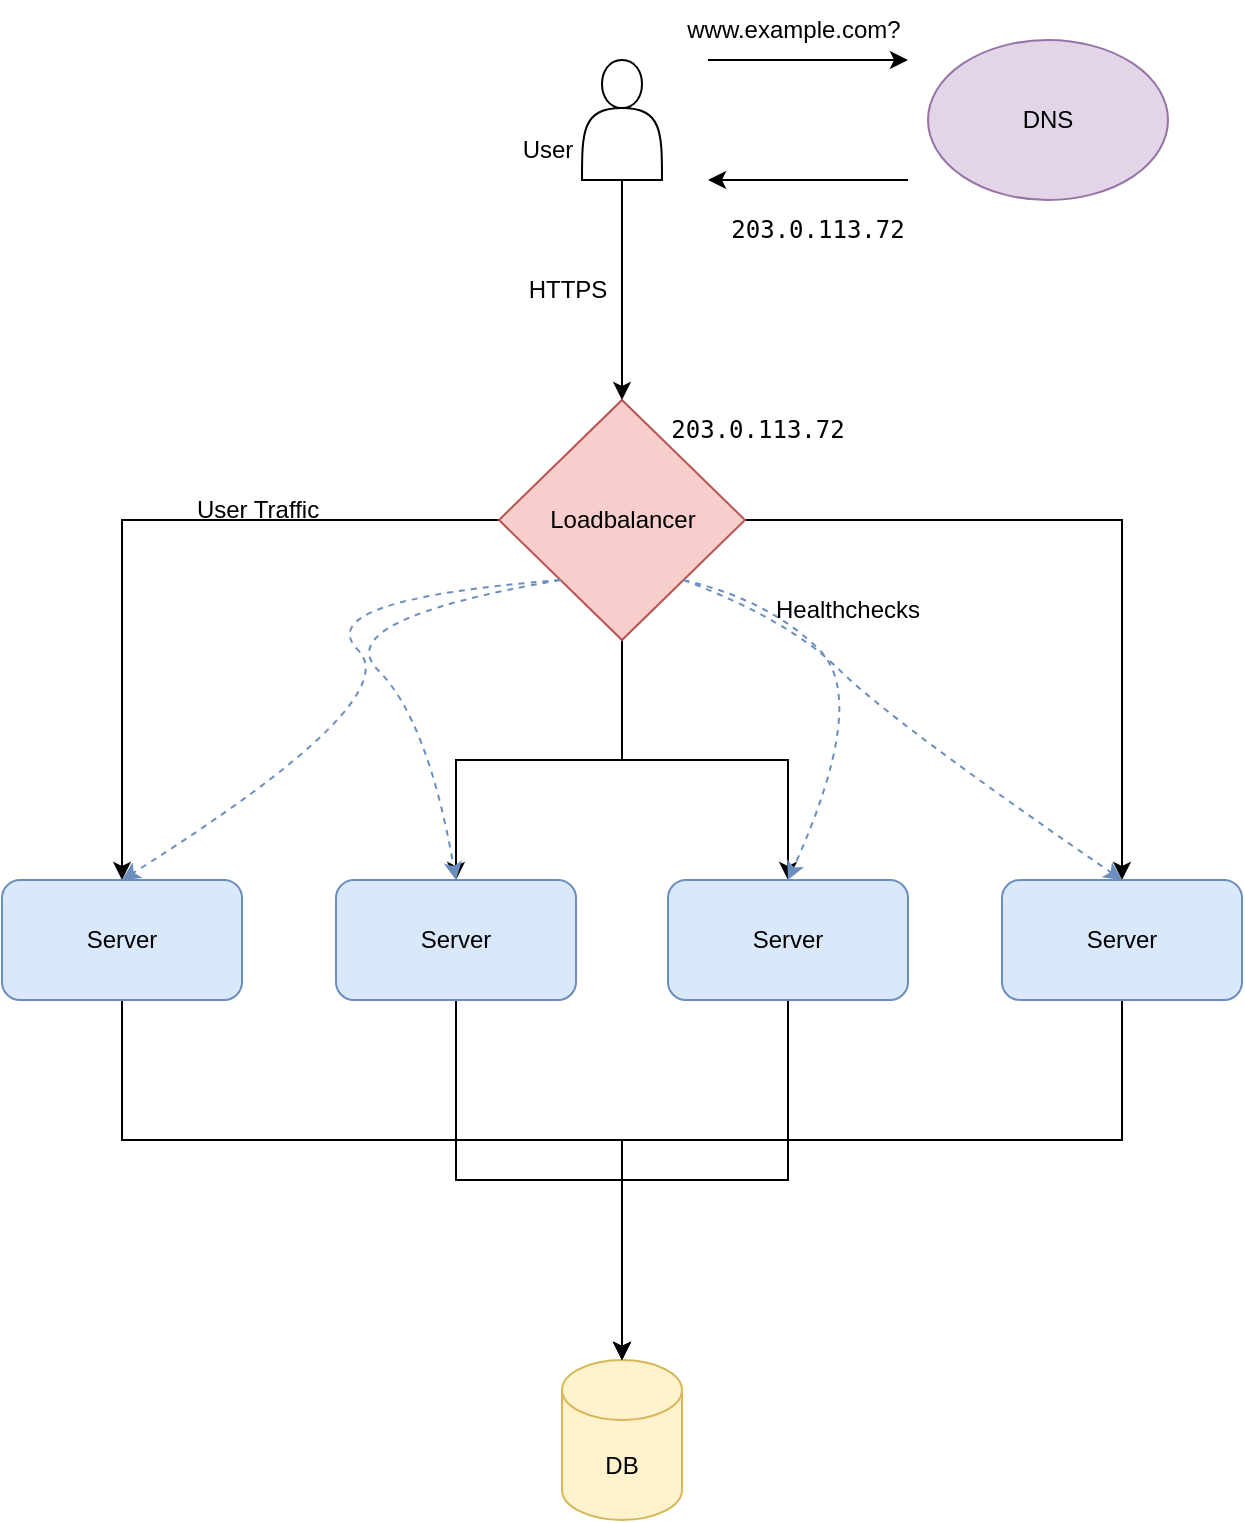 <mxfile version="17.4.4" type="github" pages="4">
  <diagram id="6_e-GLPGgVgd4jdA4Gsi" name="Simplified">
    <mxGraphModel dx="2076" dy="1094" grid="1" gridSize="10" guides="1" tooltips="1" connect="1" arrows="1" fold="1" page="1" pageScale="1" pageWidth="1169" pageHeight="827" math="0" shadow="0">
      <root>
        <mxCell id="0" />
        <mxCell id="1" parent="0" />
        <mxCell id="kwYU9JfafhzMsdVUl_qw-1" value="DNS" style="ellipse;whiteSpace=wrap;html=1;fillColor=#e1d5e7;strokeColor=#9673a6;" parent="1" vertex="1">
          <mxGeometry x="738" y="54" width="120" height="80" as="geometry" />
        </mxCell>
        <mxCell id="kwYU9JfafhzMsdVUl_qw-18" style="edgeStyle=orthogonalEdgeStyle;rounded=0;orthogonalLoop=1;jettySize=auto;html=1;entryX=0.5;entryY=0;entryDx=0;entryDy=0;" parent="1" source="kwYU9JfafhzMsdVUl_qw-2" target="kwYU9JfafhzMsdVUl_qw-3" edge="1">
          <mxGeometry relative="1" as="geometry" />
        </mxCell>
        <mxCell id="kwYU9JfafhzMsdVUl_qw-20" style="edgeStyle=orthogonalEdgeStyle;rounded=0;orthogonalLoop=1;jettySize=auto;html=1;" parent="1" source="kwYU9JfafhzMsdVUl_qw-2" target="kwYU9JfafhzMsdVUl_qw-6" edge="1">
          <mxGeometry relative="1" as="geometry" />
        </mxCell>
        <mxCell id="kwYU9JfafhzMsdVUl_qw-21" style="edgeStyle=orthogonalEdgeStyle;rounded=0;orthogonalLoop=1;jettySize=auto;html=1;entryX=0.5;entryY=0;entryDx=0;entryDy=0;" parent="1" source="kwYU9JfafhzMsdVUl_qw-2" target="kwYU9JfafhzMsdVUl_qw-7" edge="1">
          <mxGeometry relative="1" as="geometry" />
        </mxCell>
        <mxCell id="kwYU9JfafhzMsdVUl_qw-22" style="edgeStyle=orthogonalEdgeStyle;rounded=0;orthogonalLoop=1;jettySize=auto;html=1;" parent="1" source="kwYU9JfafhzMsdVUl_qw-2" target="kwYU9JfafhzMsdVUl_qw-9" edge="1">
          <mxGeometry relative="1" as="geometry" />
        </mxCell>
        <mxCell id="kwYU9JfafhzMsdVUl_qw-2" value="Loadbalancer" style="rhombus;whiteSpace=wrap;html=1;fillColor=#f8cecc;strokeColor=#b85450;" parent="1" vertex="1">
          <mxGeometry x="523.5" y="234" width="123" height="120" as="geometry" />
        </mxCell>
        <mxCell id="O0h7zI4vkFNFAGtSuNNZ-4" style="edgeStyle=orthogonalEdgeStyle;rounded=0;orthogonalLoop=1;jettySize=auto;html=1;entryX=0.5;entryY=0;entryDx=0;entryDy=0;entryPerimeter=0;" parent="1" source="kwYU9JfafhzMsdVUl_qw-3" target="kwYU9JfafhzMsdVUl_qw-4" edge="1">
          <mxGeometry relative="1" as="geometry">
            <Array as="points">
              <mxPoint x="335" y="604" />
              <mxPoint x="585" y="604" />
            </Array>
          </mxGeometry>
        </mxCell>
        <mxCell id="kwYU9JfafhzMsdVUl_qw-3" value="Server" style="rounded=1;whiteSpace=wrap;html=1;fillColor=#dae8fc;strokeColor=#6c8ebf;" parent="1" vertex="1">
          <mxGeometry x="275" y="474" width="120" height="60" as="geometry" />
        </mxCell>
        <mxCell id="kwYU9JfafhzMsdVUl_qw-4" value="DB" style="shape=cylinder3;whiteSpace=wrap;html=1;boundedLbl=1;backgroundOutline=1;size=15;fillColor=#fff2cc;strokeColor=#d6b656;" parent="1" vertex="1">
          <mxGeometry x="555" y="714" width="60" height="80" as="geometry" />
        </mxCell>
        <mxCell id="kwYU9JfafhzMsdVUl_qw-15" value="" style="edgeStyle=orthogonalEdgeStyle;rounded=0;orthogonalLoop=1;jettySize=auto;html=1;" parent="1" source="kwYU9JfafhzMsdVUl_qw-5" target="kwYU9JfafhzMsdVUl_qw-2" edge="1">
          <mxGeometry relative="1" as="geometry" />
        </mxCell>
        <mxCell id="kwYU9JfafhzMsdVUl_qw-5" value="" style="shape=actor;whiteSpace=wrap;html=1;" parent="1" vertex="1">
          <mxGeometry x="565" y="64" width="40" height="60" as="geometry" />
        </mxCell>
        <mxCell id="O0h7zI4vkFNFAGtSuNNZ-5" style="edgeStyle=orthogonalEdgeStyle;rounded=0;orthogonalLoop=1;jettySize=auto;html=1;" parent="1" source="kwYU9JfafhzMsdVUl_qw-6" target="kwYU9JfafhzMsdVUl_qw-4" edge="1">
          <mxGeometry relative="1" as="geometry" />
        </mxCell>
        <mxCell id="kwYU9JfafhzMsdVUl_qw-6" value="Server" style="rounded=1;whiteSpace=wrap;html=1;fillColor=#dae8fc;strokeColor=#6c8ebf;" parent="1" vertex="1">
          <mxGeometry x="442" y="474" width="120" height="60" as="geometry" />
        </mxCell>
        <mxCell id="O0h7zI4vkFNFAGtSuNNZ-6" style="edgeStyle=orthogonalEdgeStyle;rounded=0;orthogonalLoop=1;jettySize=auto;html=1;" parent="1" source="kwYU9JfafhzMsdVUl_qw-7" target="kwYU9JfafhzMsdVUl_qw-4" edge="1">
          <mxGeometry relative="1" as="geometry" />
        </mxCell>
        <mxCell id="kwYU9JfafhzMsdVUl_qw-7" value="Server" style="rounded=1;whiteSpace=wrap;html=1;fillColor=#dae8fc;strokeColor=#6c8ebf;" parent="1" vertex="1">
          <mxGeometry x="608" y="474" width="120" height="60" as="geometry" />
        </mxCell>
        <mxCell id="O0h7zI4vkFNFAGtSuNNZ-7" style="edgeStyle=orthogonalEdgeStyle;rounded=0;orthogonalLoop=1;jettySize=auto;html=1;" parent="1" source="kwYU9JfafhzMsdVUl_qw-9" target="kwYU9JfafhzMsdVUl_qw-4" edge="1">
          <mxGeometry relative="1" as="geometry">
            <Array as="points">
              <mxPoint x="835" y="604" />
              <mxPoint x="585" y="604" />
            </Array>
          </mxGeometry>
        </mxCell>
        <mxCell id="kwYU9JfafhzMsdVUl_qw-9" value="Server" style="rounded=1;whiteSpace=wrap;html=1;fillColor=#dae8fc;strokeColor=#6c8ebf;" parent="1" vertex="1">
          <mxGeometry x="775" y="474" width="120" height="60" as="geometry" />
        </mxCell>
        <mxCell id="kwYU9JfafhzMsdVUl_qw-11" value="" style="endArrow=classic;html=1;rounded=0;" parent="1" edge="1">
          <mxGeometry width="50" height="50" relative="1" as="geometry">
            <mxPoint x="628" y="64" as="sourcePoint" />
            <mxPoint x="728" y="64" as="targetPoint" />
          </mxGeometry>
        </mxCell>
        <mxCell id="kwYU9JfafhzMsdVUl_qw-12" value="" style="endArrow=classic;html=1;rounded=0;" parent="1" edge="1">
          <mxGeometry width="50" height="50" relative="1" as="geometry">
            <mxPoint x="728" y="124" as="sourcePoint" />
            <mxPoint x="628" y="124" as="targetPoint" />
          </mxGeometry>
        </mxCell>
        <mxCell id="kwYU9JfafhzMsdVUl_qw-13" value="www.example.com?" style="text;html=1;strokeColor=none;fillColor=none;align=center;verticalAlign=middle;whiteSpace=wrap;rounded=0;" parent="1" vertex="1">
          <mxGeometry x="641" y="34" width="60" height="30" as="geometry" />
        </mxCell>
        <mxCell id="kwYU9JfafhzMsdVUl_qw-14" value="&lt;pre class=&quot;newpage&quot;&gt;203.0.113.72&lt;/pre&gt;" style="text;html=1;strokeColor=none;fillColor=none;align=center;verticalAlign=middle;whiteSpace=wrap;rounded=0;" parent="1" vertex="1">
          <mxGeometry x="618" y="124" width="130" height="50" as="geometry" />
        </mxCell>
        <mxCell id="kwYU9JfafhzMsdVUl_qw-16" value="HTTPS" style="text;html=1;strokeColor=none;fillColor=none;align=center;verticalAlign=middle;whiteSpace=wrap;rounded=0;" parent="1" vertex="1">
          <mxGeometry x="528" y="164" width="60" height="30" as="geometry" />
        </mxCell>
        <mxCell id="kwYU9JfafhzMsdVUl_qw-17" value="&lt;pre class=&quot;newpage&quot;&gt;203.0.113.72&lt;/pre&gt;" style="text;html=1;strokeColor=none;fillColor=none;align=center;verticalAlign=middle;whiteSpace=wrap;rounded=0;" parent="1" vertex="1">
          <mxGeometry x="588" y="224" width="130" height="50" as="geometry" />
        </mxCell>
        <mxCell id="kwYU9JfafhzMsdVUl_qw-23" value="" style="curved=1;endArrow=classic;html=1;rounded=0;exitX=0;exitY=1;exitDx=0;exitDy=0;entryX=0.5;entryY=0;entryDx=0;entryDy=0;dashed=1;fillColor=#dae8fc;strokeColor=#6c8ebf;" parent="1" source="kwYU9JfafhzMsdVUl_qw-2" target="kwYU9JfafhzMsdVUl_qw-3" edge="1">
          <mxGeometry width="50" height="50" relative="1" as="geometry">
            <mxPoint x="478" y="334" as="sourcePoint" />
            <mxPoint x="428" y="384" as="targetPoint" />
            <Array as="points">
              <mxPoint x="428" y="334" />
              <mxPoint x="478" y="384" />
            </Array>
          </mxGeometry>
        </mxCell>
        <mxCell id="kwYU9JfafhzMsdVUl_qw-24" value="" style="curved=1;endArrow=classic;html=1;rounded=0;entryX=0.5;entryY=0;entryDx=0;entryDy=0;exitX=0;exitY=1;exitDx=0;exitDy=0;dashed=1;fillColor=#dae8fc;strokeColor=#6c8ebf;" parent="1" source="kwYU9JfafhzMsdVUl_qw-2" target="kwYU9JfafhzMsdVUl_qw-6" edge="1">
          <mxGeometry width="50" height="50" relative="1" as="geometry">
            <mxPoint x="558" y="334" as="sourcePoint" />
            <mxPoint x="345" y="484" as="targetPoint" />
            <Array as="points">
              <mxPoint x="438" y="344" />
              <mxPoint x="488" y="394" />
            </Array>
          </mxGeometry>
        </mxCell>
        <mxCell id="kwYU9JfafhzMsdVUl_qw-25" value="" style="curved=1;endArrow=classic;html=1;rounded=0;entryX=0.5;entryY=0;entryDx=0;entryDy=0;exitX=1;exitY=1;exitDx=0;exitDy=0;dashed=1;fillColor=#dae8fc;strokeColor=#6c8ebf;" parent="1" source="kwYU9JfafhzMsdVUl_qw-2" target="kwYU9JfafhzMsdVUl_qw-7" edge="1">
          <mxGeometry width="50" height="50" relative="1" as="geometry">
            <mxPoint x="775" y="314" as="sourcePoint" />
            <mxPoint x="722.75" y="464" as="targetPoint" />
            <Array as="points">
              <mxPoint x="658.75" y="334" />
              <mxPoint x="708.75" y="384" />
            </Array>
          </mxGeometry>
        </mxCell>
        <mxCell id="kwYU9JfafhzMsdVUl_qw-26" value="" style="curved=1;endArrow=classic;html=1;rounded=0;entryX=0.5;entryY=0;entryDx=0;entryDy=0;exitX=1;exitY=1;exitDx=0;exitDy=0;dashed=1;fillColor=#dae8fc;strokeColor=#6c8ebf;" parent="1" source="kwYU9JfafhzMsdVUl_qw-2" target="kwYU9JfafhzMsdVUl_qw-9" edge="1">
          <mxGeometry width="50" height="50" relative="1" as="geometry">
            <mxPoint x="625.75" y="334" as="sourcePoint" />
            <mxPoint x="678" y="484" as="targetPoint" />
            <Array as="points">
              <mxPoint x="668.75" y="344" />
              <mxPoint x="718.75" y="394" />
            </Array>
          </mxGeometry>
        </mxCell>
        <mxCell id="kwYU9JfafhzMsdVUl_qw-27" value="Healthchecks" style="text;html=1;strokeColor=none;fillColor=none;align=center;verticalAlign=middle;whiteSpace=wrap;rounded=0;" parent="1" vertex="1">
          <mxGeometry x="668" y="324" width="60" height="30" as="geometry" />
        </mxCell>
        <mxCell id="O0h7zI4vkFNFAGtSuNNZ-1" value="User Traffic" style="text;html=1;strokeColor=none;fillColor=none;align=center;verticalAlign=middle;whiteSpace=wrap;rounded=0;" parent="1" vertex="1">
          <mxGeometry x="358" y="274" width="90" height="30" as="geometry" />
        </mxCell>
        <mxCell id="O0h7zI4vkFNFAGtSuNNZ-2" value="User" style="text;html=1;strokeColor=none;fillColor=none;align=center;verticalAlign=middle;whiteSpace=wrap;rounded=0;" parent="1" vertex="1">
          <mxGeometry x="518" y="94" width="60" height="30" as="geometry" />
        </mxCell>
      </root>
    </mxGraphModel>
  </diagram>
  <diagram name="Simplified - Failed" id="qMLDqSnFu9eWWBkXCV-G">
    <mxGraphModel dx="2966" dy="1563" grid="1" gridSize="10" guides="1" tooltips="1" connect="1" arrows="1" fold="1" page="1" pageScale="1" pageWidth="1169" pageHeight="827" math="0" shadow="0">
      <root>
        <mxCell id="SNZ6q9r0I1uXDhb-Yw4I-0" />
        <mxCell id="SNZ6q9r0I1uXDhb-Yw4I-1" parent="SNZ6q9r0I1uXDhb-Yw4I-0" />
        <mxCell id="SNZ6q9r0I1uXDhb-Yw4I-2" value="DNS" style="ellipse;whiteSpace=wrap;html=1;fillColor=#e1d5e7;strokeColor=#9673a6;" parent="SNZ6q9r0I1uXDhb-Yw4I-1" vertex="1">
          <mxGeometry x="738" y="54" width="120" height="80" as="geometry" />
        </mxCell>
        <mxCell id="SNZ6q9r0I1uXDhb-Yw4I-3" style="edgeStyle=orthogonalEdgeStyle;rounded=0;orthogonalLoop=1;jettySize=auto;html=1;entryX=0.5;entryY=0;entryDx=0;entryDy=0;" parent="SNZ6q9r0I1uXDhb-Yw4I-1" source="SNZ6q9r0I1uXDhb-Yw4I-7" target="SNZ6q9r0I1uXDhb-Yw4I-9" edge="1">
          <mxGeometry relative="1" as="geometry" />
        </mxCell>
        <mxCell id="SNZ6q9r0I1uXDhb-Yw4I-4" style="edgeStyle=orthogonalEdgeStyle;rounded=0;orthogonalLoop=1;jettySize=auto;html=1;" parent="SNZ6q9r0I1uXDhb-Yw4I-1" source="SNZ6q9r0I1uXDhb-Yw4I-7" target="SNZ6q9r0I1uXDhb-Yw4I-14" edge="1">
          <mxGeometry relative="1" as="geometry" />
        </mxCell>
        <mxCell id="SNZ6q9r0I1uXDhb-Yw4I-5" style="edgeStyle=orthogonalEdgeStyle;rounded=0;orthogonalLoop=1;jettySize=auto;html=1;entryX=0.5;entryY=0;entryDx=0;entryDy=0;" parent="SNZ6q9r0I1uXDhb-Yw4I-1" source="SNZ6q9r0I1uXDhb-Yw4I-7" target="SNZ6q9r0I1uXDhb-Yw4I-16" edge="1">
          <mxGeometry relative="1" as="geometry" />
        </mxCell>
        <mxCell id="SNZ6q9r0I1uXDhb-Yw4I-7" value="Loadbalancer" style="rhombus;whiteSpace=wrap;html=1;fillColor=#f8cecc;strokeColor=#b85450;" parent="SNZ6q9r0I1uXDhb-Yw4I-1" vertex="1">
          <mxGeometry x="523.5" y="234" width="123" height="120" as="geometry" />
        </mxCell>
        <mxCell id="SNZ6q9r0I1uXDhb-Yw4I-8" style="edgeStyle=orthogonalEdgeStyle;rounded=0;orthogonalLoop=1;jettySize=auto;html=1;entryX=0.5;entryY=0;entryDx=0;entryDy=0;entryPerimeter=0;" parent="SNZ6q9r0I1uXDhb-Yw4I-1" source="SNZ6q9r0I1uXDhb-Yw4I-9" target="SNZ6q9r0I1uXDhb-Yw4I-10" edge="1">
          <mxGeometry relative="1" as="geometry">
            <Array as="points">
              <mxPoint x="335" y="604" />
              <mxPoint x="585" y="604" />
            </Array>
          </mxGeometry>
        </mxCell>
        <mxCell id="SNZ6q9r0I1uXDhb-Yw4I-9" value="Server" style="rounded=1;whiteSpace=wrap;html=1;fillColor=#dae8fc;strokeColor=#6c8ebf;" parent="SNZ6q9r0I1uXDhb-Yw4I-1" vertex="1">
          <mxGeometry x="275" y="474" width="120" height="60" as="geometry" />
        </mxCell>
        <mxCell id="SNZ6q9r0I1uXDhb-Yw4I-10" value="DB" style="shape=cylinder3;whiteSpace=wrap;html=1;boundedLbl=1;backgroundOutline=1;size=15;fillColor=#fff2cc;strokeColor=#d6b656;" parent="SNZ6q9r0I1uXDhb-Yw4I-1" vertex="1">
          <mxGeometry x="555" y="714" width="60" height="80" as="geometry" />
        </mxCell>
        <mxCell id="SNZ6q9r0I1uXDhb-Yw4I-11" value="" style="edgeStyle=orthogonalEdgeStyle;rounded=0;orthogonalLoop=1;jettySize=auto;html=1;" parent="SNZ6q9r0I1uXDhb-Yw4I-1" source="SNZ6q9r0I1uXDhb-Yw4I-12" target="SNZ6q9r0I1uXDhb-Yw4I-7" edge="1">
          <mxGeometry relative="1" as="geometry" />
        </mxCell>
        <mxCell id="SNZ6q9r0I1uXDhb-Yw4I-12" value="" style="shape=actor;whiteSpace=wrap;html=1;" parent="SNZ6q9r0I1uXDhb-Yw4I-1" vertex="1">
          <mxGeometry x="565" y="64" width="40" height="60" as="geometry" />
        </mxCell>
        <mxCell id="SNZ6q9r0I1uXDhb-Yw4I-13" style="edgeStyle=orthogonalEdgeStyle;rounded=0;orthogonalLoop=1;jettySize=auto;html=1;" parent="SNZ6q9r0I1uXDhb-Yw4I-1" source="SNZ6q9r0I1uXDhb-Yw4I-14" target="SNZ6q9r0I1uXDhb-Yw4I-10" edge="1">
          <mxGeometry relative="1" as="geometry" />
        </mxCell>
        <mxCell id="SNZ6q9r0I1uXDhb-Yw4I-14" value="Server" style="rounded=1;whiteSpace=wrap;html=1;fillColor=#dae8fc;strokeColor=#6c8ebf;" parent="SNZ6q9r0I1uXDhb-Yw4I-1" vertex="1">
          <mxGeometry x="442" y="474" width="120" height="60" as="geometry" />
        </mxCell>
        <mxCell id="SNZ6q9r0I1uXDhb-Yw4I-15" style="edgeStyle=orthogonalEdgeStyle;rounded=0;orthogonalLoop=1;jettySize=auto;html=1;" parent="SNZ6q9r0I1uXDhb-Yw4I-1" source="SNZ6q9r0I1uXDhb-Yw4I-16" target="SNZ6q9r0I1uXDhb-Yw4I-10" edge="1">
          <mxGeometry relative="1" as="geometry" />
        </mxCell>
        <mxCell id="SNZ6q9r0I1uXDhb-Yw4I-16" value="Server" style="rounded=1;whiteSpace=wrap;html=1;fillColor=#dae8fc;strokeColor=#6c8ebf;" parent="SNZ6q9r0I1uXDhb-Yw4I-1" vertex="1">
          <mxGeometry x="608" y="474" width="120" height="60" as="geometry" />
        </mxCell>
        <mxCell id="SNZ6q9r0I1uXDhb-Yw4I-17" style="edgeStyle=orthogonalEdgeStyle;rounded=0;orthogonalLoop=1;jettySize=auto;html=1;" parent="SNZ6q9r0I1uXDhb-Yw4I-1" source="SNZ6q9r0I1uXDhb-Yw4I-18" target="SNZ6q9r0I1uXDhb-Yw4I-10" edge="1">
          <mxGeometry relative="1" as="geometry">
            <Array as="points">
              <mxPoint x="835" y="604" />
              <mxPoint x="585" y="604" />
            </Array>
          </mxGeometry>
        </mxCell>
        <mxCell id="SNZ6q9r0I1uXDhb-Yw4I-18" value="Server" style="rounded=1;whiteSpace=wrap;html=1;fillColor=#dae8fc;strokeColor=#6c8ebf;" parent="SNZ6q9r0I1uXDhb-Yw4I-1" vertex="1">
          <mxGeometry x="775" y="474" width="120" height="60" as="geometry" />
        </mxCell>
        <mxCell id="SNZ6q9r0I1uXDhb-Yw4I-19" value="" style="endArrow=classic;html=1;rounded=0;" parent="SNZ6q9r0I1uXDhb-Yw4I-1" edge="1">
          <mxGeometry width="50" height="50" relative="1" as="geometry">
            <mxPoint x="628" y="64" as="sourcePoint" />
            <mxPoint x="728" y="64" as="targetPoint" />
          </mxGeometry>
        </mxCell>
        <mxCell id="SNZ6q9r0I1uXDhb-Yw4I-20" value="" style="endArrow=classic;html=1;rounded=0;" parent="SNZ6q9r0I1uXDhb-Yw4I-1" edge="1">
          <mxGeometry width="50" height="50" relative="1" as="geometry">
            <mxPoint x="728" y="124" as="sourcePoint" />
            <mxPoint x="628" y="124" as="targetPoint" />
          </mxGeometry>
        </mxCell>
        <mxCell id="SNZ6q9r0I1uXDhb-Yw4I-21" value="www.example.com?" style="text;html=1;strokeColor=none;fillColor=none;align=center;verticalAlign=middle;whiteSpace=wrap;rounded=0;" parent="SNZ6q9r0I1uXDhb-Yw4I-1" vertex="1">
          <mxGeometry x="641" y="34" width="60" height="30" as="geometry" />
        </mxCell>
        <mxCell id="SNZ6q9r0I1uXDhb-Yw4I-22" value="&lt;pre class=&quot;newpage&quot;&gt;203.0.113.72&lt;/pre&gt;" style="text;html=1;strokeColor=none;fillColor=none;align=center;verticalAlign=middle;whiteSpace=wrap;rounded=0;" parent="SNZ6q9r0I1uXDhb-Yw4I-1" vertex="1">
          <mxGeometry x="618" y="124" width="130" height="50" as="geometry" />
        </mxCell>
        <mxCell id="SNZ6q9r0I1uXDhb-Yw4I-23" value="HTTPS" style="text;html=1;strokeColor=none;fillColor=none;align=center;verticalAlign=middle;whiteSpace=wrap;rounded=0;" parent="SNZ6q9r0I1uXDhb-Yw4I-1" vertex="1">
          <mxGeometry x="528" y="164" width="60" height="30" as="geometry" />
        </mxCell>
        <mxCell id="SNZ6q9r0I1uXDhb-Yw4I-24" value="&lt;pre class=&quot;newpage&quot;&gt;203.0.113.72&lt;/pre&gt;" style="text;html=1;strokeColor=none;fillColor=none;align=center;verticalAlign=middle;whiteSpace=wrap;rounded=0;" parent="SNZ6q9r0I1uXDhb-Yw4I-1" vertex="1">
          <mxGeometry x="588" y="224" width="130" height="50" as="geometry" />
        </mxCell>
        <mxCell id="SNZ6q9r0I1uXDhb-Yw4I-25" value="" style="curved=1;endArrow=classic;html=1;rounded=0;exitX=0;exitY=1;exitDx=0;exitDy=0;entryX=0.5;entryY=0;entryDx=0;entryDy=0;dashed=1;fillColor=#dae8fc;strokeColor=#6c8ebf;" parent="SNZ6q9r0I1uXDhb-Yw4I-1" source="SNZ6q9r0I1uXDhb-Yw4I-7" target="SNZ6q9r0I1uXDhb-Yw4I-9" edge="1">
          <mxGeometry width="50" height="50" relative="1" as="geometry">
            <mxPoint x="478" y="334" as="sourcePoint" />
            <mxPoint x="428" y="384" as="targetPoint" />
            <Array as="points">
              <mxPoint x="428" y="334" />
              <mxPoint x="478" y="384" />
            </Array>
          </mxGeometry>
        </mxCell>
        <mxCell id="SNZ6q9r0I1uXDhb-Yw4I-26" value="" style="curved=1;endArrow=classic;html=1;rounded=0;entryX=0.5;entryY=0;entryDx=0;entryDy=0;exitX=0;exitY=1;exitDx=0;exitDy=0;dashed=1;fillColor=#dae8fc;strokeColor=#6c8ebf;" parent="SNZ6q9r0I1uXDhb-Yw4I-1" source="SNZ6q9r0I1uXDhb-Yw4I-7" target="SNZ6q9r0I1uXDhb-Yw4I-14" edge="1">
          <mxGeometry width="50" height="50" relative="1" as="geometry">
            <mxPoint x="558" y="334" as="sourcePoint" />
            <mxPoint x="345" y="484" as="targetPoint" />
            <Array as="points">
              <mxPoint x="438" y="344" />
              <mxPoint x="488" y="394" />
            </Array>
          </mxGeometry>
        </mxCell>
        <mxCell id="SNZ6q9r0I1uXDhb-Yw4I-27" value="" style="curved=1;endArrow=classic;html=1;rounded=0;entryX=0.5;entryY=0;entryDx=0;entryDy=0;exitX=1;exitY=1;exitDx=0;exitDy=0;dashed=1;fillColor=#dae8fc;strokeColor=#6c8ebf;" parent="SNZ6q9r0I1uXDhb-Yw4I-1" source="SNZ6q9r0I1uXDhb-Yw4I-7" target="SNZ6q9r0I1uXDhb-Yw4I-16" edge="1">
          <mxGeometry width="50" height="50" relative="1" as="geometry">
            <mxPoint x="775" y="314" as="sourcePoint" />
            <mxPoint x="722.75" y="464" as="targetPoint" />
            <Array as="points">
              <mxPoint x="658.75" y="334" />
              <mxPoint x="708.75" y="384" />
            </Array>
          </mxGeometry>
        </mxCell>
        <mxCell id="SNZ6q9r0I1uXDhb-Yw4I-28" value="" style="curved=1;endArrow=classic;html=1;rounded=0;entryX=0.5;entryY=0;entryDx=0;entryDy=0;exitX=1;exitY=1;exitDx=0;exitDy=0;dashed=1;fillColor=#f8cecc;strokeColor=#b85450;" parent="SNZ6q9r0I1uXDhb-Yw4I-1" source="SNZ6q9r0I1uXDhb-Yw4I-7" target="SNZ6q9r0I1uXDhb-Yw4I-18" edge="1">
          <mxGeometry width="50" height="50" relative="1" as="geometry">
            <mxPoint x="625.75" y="334" as="sourcePoint" />
            <mxPoint x="678" y="484" as="targetPoint" />
            <Array as="points">
              <mxPoint x="668.75" y="344" />
              <mxPoint x="718.75" y="394" />
            </Array>
          </mxGeometry>
        </mxCell>
        <mxCell id="SNZ6q9r0I1uXDhb-Yw4I-29" value="Healthchecks" style="text;html=1;strokeColor=none;fillColor=none;align=center;verticalAlign=middle;whiteSpace=wrap;rounded=0;" parent="SNZ6q9r0I1uXDhb-Yw4I-1" vertex="1">
          <mxGeometry x="668" y="324" width="60" height="30" as="geometry" />
        </mxCell>
        <mxCell id="SNZ6q9r0I1uXDhb-Yw4I-30" value="User Traffic" style="text;html=1;strokeColor=none;fillColor=none;align=center;verticalAlign=middle;whiteSpace=wrap;rounded=0;" parent="SNZ6q9r0I1uXDhb-Yw4I-1" vertex="1">
          <mxGeometry x="358" y="274" width="90" height="30" as="geometry" />
        </mxCell>
        <mxCell id="SNZ6q9r0I1uXDhb-Yw4I-31" value="User" style="text;html=1;strokeColor=none;fillColor=none;align=center;verticalAlign=middle;whiteSpace=wrap;rounded=0;" parent="SNZ6q9r0I1uXDhb-Yw4I-1" vertex="1">
          <mxGeometry x="518" y="94" width="60" height="30" as="geometry" />
        </mxCell>
        <mxCell id="uXtgU9mDEl6whSwzSc7f-0" value="" style="verticalLabelPosition=bottom;verticalAlign=top;html=1;shape=mxgraph.basic.x;fillColor=#e51400;strokeColor=#B20000;fontColor=#ffffff;" parent="SNZ6q9r0I1uXDhb-Yw4I-1" vertex="1">
          <mxGeometry x="785" y="454" width="100" height="100" as="geometry" />
        </mxCell>
      </root>
    </mxGraphModel>
  </diagram>
  <diagram id="zzXcp0uBulVEM3SGUe2D" name="Intermediate">
    <mxGraphModel dx="830" dy="1265" grid="1" gridSize="10" guides="1" tooltips="1" connect="1" arrows="1" fold="1" page="1" pageScale="1" pageWidth="1169" pageHeight="827" math="0" shadow="0">
      <root>
        <mxCell id="0" />
        <mxCell id="1" parent="0" />
        <mxCell id="GhrnvCcxofGf552X9n1_-5" value="" style="group" parent="1" vertex="1" connectable="0">
          <mxGeometry x="755" y="-720" width="813" height="430" as="geometry" />
        </mxCell>
        <mxCell id="FEYuTeR20uZyDO7HXXJq-67" value="" style="rounded=1;whiteSpace=wrap;html=1;fillColor=#d5e8d4;dashed=1;strokeColor=#82b366;" parent="GhrnvCcxofGf552X9n1_-5" vertex="1">
          <mxGeometry width="383" height="430" as="geometry" />
        </mxCell>
        <mxCell id="FEYuTeR20uZyDO7HXXJq-68" value="" style="rounded=1;whiteSpace=wrap;html=1;fillColor=#ffe6cc;dashed=1;strokeColor=#d79b00;" parent="GhrnvCcxofGf552X9n1_-5" vertex="1">
          <mxGeometry x="430" width="383" height="430" as="geometry" />
        </mxCell>
        <mxCell id="FEYuTeR20uZyDO7HXXJq-23" value="&lt;pre class=&quot;newpage&quot;&gt;203.0.113.72&lt;/pre&gt;" style="text;html=1;strokeColor=none;fillColor=none;align=center;verticalAlign=middle;whiteSpace=wrap;rounded=0;" parent="GhrnvCcxofGf552X9n1_-5" vertex="1">
          <mxGeometry x="170" y="290" width="130" height="50" as="geometry" />
        </mxCell>
        <mxCell id="FEYuTeR20uZyDO7HXXJq-51" value="DNS" style="ellipse;whiteSpace=wrap;html=1;fillColor=#e1d5e7;strokeColor=#9673a6;" parent="GhrnvCcxofGf552X9n1_-5" vertex="1">
          <mxGeometry x="347" y="110" width="120" height="80" as="geometry" />
        </mxCell>
        <mxCell id="FEYuTeR20uZyDO7HXXJq-52" value="" style="shape=actor;whiteSpace=wrap;html=1;" parent="GhrnvCcxofGf552X9n1_-5" vertex="1">
          <mxGeometry x="164" y="120" width="40" height="60" as="geometry" />
        </mxCell>
        <mxCell id="FEYuTeR20uZyDO7HXXJq-53" value="" style="endArrow=classic;html=1;rounded=0;" parent="GhrnvCcxofGf552X9n1_-5" edge="1">
          <mxGeometry width="50" height="50" relative="1" as="geometry">
            <mxPoint x="237" y="120.0" as="sourcePoint" />
            <mxPoint x="337" y="120.0" as="targetPoint" />
          </mxGeometry>
        </mxCell>
        <mxCell id="FEYuTeR20uZyDO7HXXJq-54" value="" style="endArrow=classic;html=1;rounded=0;" parent="GhrnvCcxofGf552X9n1_-5" edge="1">
          <mxGeometry width="50" height="50" relative="1" as="geometry">
            <mxPoint x="337" y="180.0" as="sourcePoint" />
            <mxPoint x="237" y="180.0" as="targetPoint" />
          </mxGeometry>
        </mxCell>
        <mxCell id="FEYuTeR20uZyDO7HXXJq-55" value="www.example.com?" style="text;html=1;strokeColor=none;fillColor=none;align=center;verticalAlign=middle;whiteSpace=wrap;rounded=0;" parent="GhrnvCcxofGf552X9n1_-5" vertex="1">
          <mxGeometry x="250" y="90" width="60" height="30" as="geometry" />
        </mxCell>
        <mxCell id="FEYuTeR20uZyDO7HXXJq-56" value="&lt;pre class=&quot;newpage&quot;&gt;203.0.113.72&lt;/pre&gt;" style="text;html=1;strokeColor=none;fillColor=none;align=center;verticalAlign=middle;whiteSpace=wrap;rounded=0;" parent="GhrnvCcxofGf552X9n1_-5" vertex="1">
          <mxGeometry x="227" y="180" width="130" height="50" as="geometry" />
        </mxCell>
        <mxCell id="FEYuTeR20uZyDO7HXXJq-57" value="HTTPS" style="text;html=1;strokeColor=none;fillColor=none;align=center;verticalAlign=middle;whiteSpace=wrap;rounded=0;" parent="GhrnvCcxofGf552X9n1_-5" vertex="1">
          <mxGeometry x="127" y="230" width="60" height="30" as="geometry" />
        </mxCell>
        <mxCell id="FEYuTeR20uZyDO7HXXJq-58" value="User 1" style="text;html=1;strokeColor=none;fillColor=none;align=center;verticalAlign=middle;whiteSpace=wrap;rounded=0;" parent="GhrnvCcxofGf552X9n1_-5" vertex="1">
          <mxGeometry x="104" y="150" width="60" height="30" as="geometry" />
        </mxCell>
        <mxCell id="FEYuTeR20uZyDO7HXXJq-59" value="CDN" style="triangle;whiteSpace=wrap;html=1;" parent="GhrnvCcxofGf552X9n1_-5" vertex="1">
          <mxGeometry x="154" y="340" width="60" height="80" as="geometry" />
        </mxCell>
        <mxCell id="FEYuTeR20uZyDO7HXXJq-66" style="edgeStyle=orthogonalEdgeStyle;rounded=0;orthogonalLoop=1;jettySize=auto;html=1;" parent="GhrnvCcxofGf552X9n1_-5" source="FEYuTeR20uZyDO7HXXJq-52" target="FEYuTeR20uZyDO7HXXJq-59" edge="1">
          <mxGeometry relative="1" as="geometry" />
        </mxCell>
        <mxCell id="FEYuTeR20uZyDO7HXXJq-60" value="" style="shape=actor;whiteSpace=wrap;html=1;" parent="GhrnvCcxofGf552X9n1_-5" vertex="1">
          <mxGeometry x="610" y="120" width="40" height="60" as="geometry" />
        </mxCell>
        <mxCell id="FEYuTeR20uZyDO7HXXJq-61" value="&lt;div&gt;User 2&lt;/div&gt;" style="text;html=1;strokeColor=none;fillColor=none;align=center;verticalAlign=middle;whiteSpace=wrap;rounded=0;" parent="GhrnvCcxofGf552X9n1_-5" vertex="1">
          <mxGeometry x="643" y="150" width="60" height="30" as="geometry" />
        </mxCell>
        <mxCell id="FEYuTeR20uZyDO7HXXJq-62" value="" style="endArrow=classic;html=1;rounded=0;" parent="GhrnvCcxofGf552X9n1_-5" edge="1">
          <mxGeometry width="50" height="50" relative="1" as="geometry">
            <mxPoint x="590" y="119" as="sourcePoint" />
            <mxPoint x="490" y="119" as="targetPoint" />
          </mxGeometry>
        </mxCell>
        <mxCell id="FEYuTeR20uZyDO7HXXJq-63" value="" style="endArrow=classic;html=1;rounded=0;" parent="GhrnvCcxofGf552X9n1_-5" edge="1">
          <mxGeometry width="50" height="50" relative="1" as="geometry">
            <mxPoint x="490" y="179" as="sourcePoint" />
            <mxPoint x="590" y="179" as="targetPoint" />
          </mxGeometry>
        </mxCell>
        <mxCell id="FEYuTeR20uZyDO7HXXJq-64" value="www.example.com?" style="text;html=1;strokeColor=none;fillColor=none;align=center;verticalAlign=middle;whiteSpace=wrap;rounded=0;" parent="GhrnvCcxofGf552X9n1_-5" vertex="1">
          <mxGeometry x="503" y="89" width="60" height="30" as="geometry" />
        </mxCell>
        <mxCell id="FEYuTeR20uZyDO7HXXJq-65" value="&lt;pre class=&quot;newpage&quot;&gt;198.51.100.23&lt;/pre&gt;" style="text;html=1;strokeColor=none;fillColor=none;align=center;verticalAlign=middle;whiteSpace=wrap;rounded=0;" parent="GhrnvCcxofGf552X9n1_-5" vertex="1">
          <mxGeometry x="480" y="180" width="130" height="50" as="geometry" />
        </mxCell>
        <mxCell id="FEYuTeR20uZyDO7HXXJq-69" value="&lt;pre class=&quot;newpage&quot;&gt;198.51.100.23&lt;/pre&gt;" style="text;html=1;strokeColor=none;fillColor=none;align=center;verticalAlign=middle;whiteSpace=wrap;rounded=0;" parent="GhrnvCcxofGf552X9n1_-5" vertex="1">
          <mxGeometry x="513" y="290" width="130" height="50" as="geometry" />
        </mxCell>
        <mxCell id="FEYuTeR20uZyDO7HXXJq-70" value="CDN" style="triangle;whiteSpace=wrap;html=1;" parent="GhrnvCcxofGf552X9n1_-5" vertex="1">
          <mxGeometry x="600" y="340" width="60" height="80" as="geometry" />
        </mxCell>
        <mxCell id="FEYuTeR20uZyDO7HXXJq-72" style="edgeStyle=orthogonalEdgeStyle;rounded=0;orthogonalLoop=1;jettySize=auto;html=1;" parent="GhrnvCcxofGf552X9n1_-5" source="FEYuTeR20uZyDO7HXXJq-60" target="FEYuTeR20uZyDO7HXXJq-70" edge="1">
          <mxGeometry relative="1" as="geometry" />
        </mxCell>
        <mxCell id="FEYuTeR20uZyDO7HXXJq-73" value="HTTPS" style="text;html=1;strokeColor=none;fillColor=none;align=center;verticalAlign=middle;whiteSpace=wrap;rounded=0;" parent="GhrnvCcxofGf552X9n1_-5" vertex="1">
          <mxGeometry x="630" y="230" width="60" height="30" as="geometry" />
        </mxCell>
        <mxCell id="FEYuTeR20uZyDO7HXXJq-74" style="edgeStyle=orthogonalEdgeStyle;rounded=0;orthogonalLoop=1;jettySize=auto;html=1;strokeWidth=4;" parent="1" source="FEYuTeR20uZyDO7HXXJq-59" target="FEYuTeR20uZyDO7HXXJq-6" edge="1">
          <mxGeometry relative="1" as="geometry" />
        </mxCell>
        <mxCell id="FEYuTeR20uZyDO7HXXJq-77" style="edgeStyle=orthogonalEdgeStyle;rounded=0;orthogonalLoop=1;jettySize=auto;html=1;entryX=0;entryY=0;entryDx=0;entryDy=0;dashed=1;strokeWidth=4;" parent="1" source="FEYuTeR20uZyDO7HXXJq-59" target="FEYuTeR20uZyDO7HXXJq-35" edge="1">
          <mxGeometry relative="1" as="geometry">
            <Array as="points">
              <mxPoint x="1069" y="-190" />
              <mxPoint x="1534" y="-190" />
            </Array>
          </mxGeometry>
        </mxCell>
        <mxCell id="FEYuTeR20uZyDO7HXXJq-75" style="edgeStyle=orthogonalEdgeStyle;rounded=0;orthogonalLoop=1;jettySize=auto;html=1;strokeWidth=4;" parent="1" source="FEYuTeR20uZyDO7HXXJq-70" target="FEYuTeR20uZyDO7HXXJq-35" edge="1">
          <mxGeometry relative="1" as="geometry" />
        </mxCell>
        <mxCell id="GhrnvCcxofGf552X9n1_-2" style="edgeStyle=orthogonalEdgeStyle;rounded=0;orthogonalLoop=1;jettySize=auto;html=1;entryX=1;entryY=0;entryDx=0;entryDy=0;dashed=1;strokeWidth=4;" parent="1" source="FEYuTeR20uZyDO7HXXJq-70" target="FEYuTeR20uZyDO7HXXJq-6" edge="1">
          <mxGeometry relative="1" as="geometry">
            <Array as="points">
              <mxPoint x="1385" y="-80" />
              <mxPoint x="985" y="-80" />
              <mxPoint x="985" y="170" />
            </Array>
          </mxGeometry>
        </mxCell>
        <mxCell id="GhrnvCcxofGf552X9n1_-7" value="&lt;font style=&quot;font-size: 24px&quot;&gt;Primary Regional Path&lt;/font&gt;" style="text;html=1;strokeColor=none;fillColor=none;align=center;verticalAlign=middle;whiteSpace=wrap;rounded=0;" parent="1" vertex="1">
          <mxGeometry x="645" y="-140" width="60" height="30" as="geometry" />
        </mxCell>
        <mxCell id="GhrnvCcxofGf552X9n1_-10" value="&lt;font style=&quot;font-size: 24px&quot;&gt;Alternate Regional Path&lt;/font&gt;" style="text;html=1;strokeColor=none;fillColor=none;align=center;verticalAlign=middle;whiteSpace=wrap;rounded=0;" parent="1" vertex="1">
          <mxGeometry x="855" y="-250" width="60" height="30" as="geometry" />
        </mxCell>
        <mxCell id="GhrnvCcxofGf552X9n1_-11" value="&lt;font style=&quot;font-size: 24px&quot;&gt;San Francisco&lt;br&gt;&lt;/font&gt;" style="text;html=1;strokeColor=none;fillColor=none;align=center;verticalAlign=middle;whiteSpace=wrap;rounded=0;" parent="1" vertex="1">
          <mxGeometry x="1305" y="-750" width="160" height="30" as="geometry" />
        </mxCell>
        <mxCell id="GhrnvCcxofGf552X9n1_-12" value="&lt;font style=&quot;font-size: 24px&quot;&gt;London&lt;/font&gt;" style="text;html=1;strokeColor=none;fillColor=none;align=center;verticalAlign=middle;whiteSpace=wrap;rounded=0;" parent="1" vertex="1">
          <mxGeometry x="925" y="-750" width="60" height="30" as="geometry" />
        </mxCell>
        <mxCell id="ChHuiTqFVY-F91kLzPRX-7" value="" style="group" parent="1" vertex="1" connectable="0">
          <mxGeometry x="390" y="40" width="1543" height="760" as="geometry" />
        </mxCell>
        <mxCell id="ChHuiTqFVY-F91kLzPRX-4" value="" style="group" parent="ChHuiTqFVY-F91kLzPRX-7" vertex="1" connectable="0">
          <mxGeometry width="700" height="760" as="geometry" />
        </mxCell>
        <mxCell id="ChHuiTqFVY-F91kLzPRX-1" value="&lt;font style=&quot;font-size: 32px&quot;&gt;us-east-1&lt;/font&gt;" style="text;html=1;strokeColor=none;fillColor=none;align=center;verticalAlign=middle;whiteSpace=wrap;rounded=0;" parent="ChHuiTqFVY-F91kLzPRX-4" vertex="1">
          <mxGeometry x="105" width="145" height="30" as="geometry" />
        </mxCell>
        <mxCell id="GhrnvCcxofGf552X9n1_-3" value="" style="rounded=1;whiteSpace=wrap;html=1;fillColor=#f5f5f5;strokeColor=#666666;fontColor=#333333;strokeWidth=2;" parent="ChHuiTqFVY-F91kLzPRX-4" vertex="1">
          <mxGeometry y="30" width="700" height="730" as="geometry" />
        </mxCell>
        <mxCell id="FEYuTeR20uZyDO7HXXJq-6" value="Loadbalancer" style="rhombus;whiteSpace=wrap;html=1;fillColor=#f8cecc;strokeColor=#b85450;" parent="ChHuiTqFVY-F91kLzPRX-4" vertex="1">
          <mxGeometry x="275.5" y="100" width="123" height="120" as="geometry" />
        </mxCell>
        <mxCell id="FEYuTeR20uZyDO7HXXJq-8" value="Server" style="rounded=1;whiteSpace=wrap;html=1;fillColor=#dae8fc;strokeColor=#6c8ebf;" parent="ChHuiTqFVY-F91kLzPRX-4" vertex="1">
          <mxGeometry x="27" y="340" width="120" height="60" as="geometry" />
        </mxCell>
        <mxCell id="FEYuTeR20uZyDO7HXXJq-2" style="edgeStyle=orthogonalEdgeStyle;rounded=0;orthogonalLoop=1;jettySize=auto;html=1;entryX=0.5;entryY=0;entryDx=0;entryDy=0;" parent="ChHuiTqFVY-F91kLzPRX-4" source="FEYuTeR20uZyDO7HXXJq-6" target="FEYuTeR20uZyDO7HXXJq-8" edge="1">
          <mxGeometry relative="1" as="geometry" />
        </mxCell>
        <mxCell id="FEYuTeR20uZyDO7HXXJq-9" value="DB" style="shape=cylinder3;whiteSpace=wrap;html=1;boundedLbl=1;backgroundOutline=1;size=15;fillColor=#fff2cc;strokeColor=#d6b656;" parent="ChHuiTqFVY-F91kLzPRX-4" vertex="1">
          <mxGeometry x="307" y="580" width="60" height="80" as="geometry" />
        </mxCell>
        <mxCell id="FEYuTeR20uZyDO7HXXJq-7" style="edgeStyle=orthogonalEdgeStyle;rounded=0;orthogonalLoop=1;jettySize=auto;html=1;entryX=0.5;entryY=0;entryDx=0;entryDy=0;entryPerimeter=0;" parent="ChHuiTqFVY-F91kLzPRX-4" source="FEYuTeR20uZyDO7HXXJq-8" target="FEYuTeR20uZyDO7HXXJq-9" edge="1">
          <mxGeometry relative="1" as="geometry">
            <Array as="points">
              <mxPoint x="87" y="470" />
              <mxPoint x="337" y="470" />
            </Array>
          </mxGeometry>
        </mxCell>
        <mxCell id="FEYuTeR20uZyDO7HXXJq-12" style="edgeStyle=orthogonalEdgeStyle;rounded=0;orthogonalLoop=1;jettySize=auto;html=1;" parent="ChHuiTqFVY-F91kLzPRX-4" source="FEYuTeR20uZyDO7HXXJq-13" target="FEYuTeR20uZyDO7HXXJq-9" edge="1">
          <mxGeometry relative="1" as="geometry" />
        </mxCell>
        <mxCell id="FEYuTeR20uZyDO7HXXJq-13" value="Server" style="rounded=1;whiteSpace=wrap;html=1;fillColor=#dae8fc;strokeColor=#6c8ebf;" parent="ChHuiTqFVY-F91kLzPRX-4" vertex="1">
          <mxGeometry x="194" y="340" width="120" height="60" as="geometry" />
        </mxCell>
        <mxCell id="FEYuTeR20uZyDO7HXXJq-3" style="edgeStyle=orthogonalEdgeStyle;rounded=0;orthogonalLoop=1;jettySize=auto;html=1;" parent="ChHuiTqFVY-F91kLzPRX-4" source="FEYuTeR20uZyDO7HXXJq-6" target="FEYuTeR20uZyDO7HXXJq-13" edge="1">
          <mxGeometry relative="1" as="geometry" />
        </mxCell>
        <mxCell id="FEYuTeR20uZyDO7HXXJq-14" style="edgeStyle=orthogonalEdgeStyle;rounded=0;orthogonalLoop=1;jettySize=auto;html=1;" parent="ChHuiTqFVY-F91kLzPRX-4" source="FEYuTeR20uZyDO7HXXJq-15" target="FEYuTeR20uZyDO7HXXJq-9" edge="1">
          <mxGeometry relative="1" as="geometry" />
        </mxCell>
        <mxCell id="FEYuTeR20uZyDO7HXXJq-15" value="Server" style="rounded=1;whiteSpace=wrap;html=1;fillColor=#dae8fc;strokeColor=#6c8ebf;" parent="ChHuiTqFVY-F91kLzPRX-4" vertex="1">
          <mxGeometry x="360" y="340" width="120" height="60" as="geometry" />
        </mxCell>
        <mxCell id="FEYuTeR20uZyDO7HXXJq-16" style="edgeStyle=orthogonalEdgeStyle;rounded=0;orthogonalLoop=1;jettySize=auto;html=1;" parent="ChHuiTqFVY-F91kLzPRX-4" source="FEYuTeR20uZyDO7HXXJq-17" target="FEYuTeR20uZyDO7HXXJq-9" edge="1">
          <mxGeometry relative="1" as="geometry">
            <Array as="points">
              <mxPoint x="587" y="470" />
              <mxPoint x="337" y="470" />
            </Array>
          </mxGeometry>
        </mxCell>
        <mxCell id="FEYuTeR20uZyDO7HXXJq-17" value="Server" style="rounded=1;whiteSpace=wrap;html=1;fillColor=#dae8fc;strokeColor=#6c8ebf;" parent="ChHuiTqFVY-F91kLzPRX-4" vertex="1">
          <mxGeometry x="527" y="340" width="120" height="60" as="geometry" />
        </mxCell>
        <mxCell id="FEYuTeR20uZyDO7HXXJq-24" value="" style="curved=1;endArrow=classic;html=1;rounded=0;exitX=0;exitY=1;exitDx=0;exitDy=0;entryX=0.5;entryY=0;entryDx=0;entryDy=0;dashed=1;fillColor=#dae8fc;strokeColor=#6c8ebf;" parent="ChHuiTqFVY-F91kLzPRX-4" source="FEYuTeR20uZyDO7HXXJq-6" target="FEYuTeR20uZyDO7HXXJq-8" edge="1">
          <mxGeometry width="50" height="50" relative="1" as="geometry">
            <mxPoint x="230" y="200" as="sourcePoint" />
            <mxPoint x="180" y="250" as="targetPoint" />
            <Array as="points">
              <mxPoint x="180" y="200" />
              <mxPoint x="230" y="250" />
            </Array>
          </mxGeometry>
        </mxCell>
        <mxCell id="FEYuTeR20uZyDO7HXXJq-4" style="edgeStyle=orthogonalEdgeStyle;rounded=0;orthogonalLoop=1;jettySize=auto;html=1;entryX=0.5;entryY=0;entryDx=0;entryDy=0;" parent="ChHuiTqFVY-F91kLzPRX-4" source="FEYuTeR20uZyDO7HXXJq-6" target="FEYuTeR20uZyDO7HXXJq-15" edge="1">
          <mxGeometry relative="1" as="geometry" />
        </mxCell>
        <mxCell id="FEYuTeR20uZyDO7HXXJq-25" value="" style="curved=1;endArrow=classic;html=1;rounded=0;entryX=0.5;entryY=0;entryDx=0;entryDy=0;exitX=0;exitY=1;exitDx=0;exitDy=0;dashed=1;fillColor=#dae8fc;strokeColor=#6c8ebf;" parent="ChHuiTqFVY-F91kLzPRX-4" source="FEYuTeR20uZyDO7HXXJq-6" target="FEYuTeR20uZyDO7HXXJq-13" edge="1">
          <mxGeometry width="50" height="50" relative="1" as="geometry">
            <mxPoint x="310" y="200" as="sourcePoint" />
            <mxPoint x="97" y="350" as="targetPoint" />
            <Array as="points">
              <mxPoint x="190" y="210" />
              <mxPoint x="240" y="260" />
            </Array>
          </mxGeometry>
        </mxCell>
        <mxCell id="FEYuTeR20uZyDO7HXXJq-26" value="" style="curved=1;endArrow=classic;html=1;rounded=0;entryX=0.5;entryY=0;entryDx=0;entryDy=0;exitX=1;exitY=1;exitDx=0;exitDy=0;dashed=1;fillColor=#dae8fc;strokeColor=#6c8ebf;" parent="ChHuiTqFVY-F91kLzPRX-4" source="FEYuTeR20uZyDO7HXXJq-6" target="FEYuTeR20uZyDO7HXXJq-15" edge="1">
          <mxGeometry width="50" height="50" relative="1" as="geometry">
            <mxPoint x="527" y="180" as="sourcePoint" />
            <mxPoint x="474.75" y="330" as="targetPoint" />
            <Array as="points">
              <mxPoint x="410.75" y="200" />
              <mxPoint x="460.75" y="250" />
            </Array>
          </mxGeometry>
        </mxCell>
        <mxCell id="FEYuTeR20uZyDO7HXXJq-5" style="edgeStyle=orthogonalEdgeStyle;rounded=0;orthogonalLoop=1;jettySize=auto;html=1;" parent="ChHuiTqFVY-F91kLzPRX-4" source="FEYuTeR20uZyDO7HXXJq-6" target="FEYuTeR20uZyDO7HXXJq-17" edge="1">
          <mxGeometry relative="1" as="geometry" />
        </mxCell>
        <mxCell id="FEYuTeR20uZyDO7HXXJq-27" value="" style="curved=1;endArrow=classic;html=1;rounded=0;entryX=0.5;entryY=0;entryDx=0;entryDy=0;exitX=1;exitY=1;exitDx=0;exitDy=0;dashed=1;fillColor=#dae8fc;strokeColor=#6c8ebf;" parent="ChHuiTqFVY-F91kLzPRX-4" source="FEYuTeR20uZyDO7HXXJq-6" target="FEYuTeR20uZyDO7HXXJq-17" edge="1">
          <mxGeometry width="50" height="50" relative="1" as="geometry">
            <mxPoint x="377.75" y="200" as="sourcePoint" />
            <mxPoint x="430" y="350" as="targetPoint" />
            <Array as="points">
              <mxPoint x="420.75" y="210" />
              <mxPoint x="470.75" y="260" />
            </Array>
          </mxGeometry>
        </mxCell>
        <mxCell id="FEYuTeR20uZyDO7HXXJq-28" value="Healthchecks" style="text;html=1;strokeColor=none;fillColor=none;align=center;verticalAlign=middle;whiteSpace=wrap;rounded=0;" parent="ChHuiTqFVY-F91kLzPRX-4" vertex="1">
          <mxGeometry x="420" y="190" width="60" height="30" as="geometry" />
        </mxCell>
        <mxCell id="FEYuTeR20uZyDO7HXXJq-29" value="User Traffic" style="text;html=1;strokeColor=none;fillColor=none;align=center;verticalAlign=middle;whiteSpace=wrap;rounded=0;" parent="ChHuiTqFVY-F91kLzPRX-4" vertex="1">
          <mxGeometry x="110" y="140" width="90" height="30" as="geometry" />
        </mxCell>
        <mxCell id="ChHuiTqFVY-F91kLzPRX-5" value="" style="group" parent="ChHuiTqFVY-F91kLzPRX-7" vertex="1" connectable="0">
          <mxGeometry x="843" width="700" height="760" as="geometry" />
        </mxCell>
        <mxCell id="ChHuiTqFVY-F91kLzPRX-2" value="&lt;font style=&quot;font-size: 32px&quot;&gt;us-west-2&lt;/font&gt;" style="text;html=1;strokeColor=none;fillColor=none;align=center;verticalAlign=middle;whiteSpace=wrap;rounded=0;" parent="ChHuiTqFVY-F91kLzPRX-5" vertex="1">
          <mxGeometry x="120" width="162" height="30" as="geometry" />
        </mxCell>
        <mxCell id="GhrnvCcxofGf552X9n1_-4" value="" style="rounded=1;whiteSpace=wrap;html=1;fillColor=#f5f5f5;strokeColor=#666666;fontColor=#333333;strokeWidth=2;" parent="ChHuiTqFVY-F91kLzPRX-5" vertex="1">
          <mxGeometry y="30" width="700" height="730" as="geometry" />
        </mxCell>
        <mxCell id="FEYuTeR20uZyDO7HXXJq-35" value="Loadbalancer" style="rhombus;whiteSpace=wrap;html=1;fillColor=#f8cecc;strokeColor=#b85450;" parent="ChHuiTqFVY-F91kLzPRX-5" vertex="1">
          <mxGeometry x="295.5" y="110" width="123" height="120" as="geometry" />
        </mxCell>
        <mxCell id="FEYuTeR20uZyDO7HXXJq-37" value="Server" style="rounded=1;whiteSpace=wrap;html=1;fillColor=#dae8fc;strokeColor=#6c8ebf;" parent="ChHuiTqFVY-F91kLzPRX-5" vertex="1">
          <mxGeometry x="47" y="350" width="120" height="60" as="geometry" />
        </mxCell>
        <mxCell id="FEYuTeR20uZyDO7HXXJq-31" style="edgeStyle=orthogonalEdgeStyle;rounded=0;orthogonalLoop=1;jettySize=auto;html=1;entryX=0.5;entryY=0;entryDx=0;entryDy=0;" parent="ChHuiTqFVY-F91kLzPRX-5" source="FEYuTeR20uZyDO7HXXJq-35" target="FEYuTeR20uZyDO7HXXJq-37" edge="1">
          <mxGeometry relative="1" as="geometry" />
        </mxCell>
        <mxCell id="FEYuTeR20uZyDO7HXXJq-38" value="DB" style="shape=cylinder3;whiteSpace=wrap;html=1;boundedLbl=1;backgroundOutline=1;size=15;fillColor=#fff2cc;strokeColor=#d6b656;" parent="ChHuiTqFVY-F91kLzPRX-5" vertex="1">
          <mxGeometry x="327" y="590" width="60" height="80" as="geometry" />
        </mxCell>
        <mxCell id="FEYuTeR20uZyDO7HXXJq-36" style="edgeStyle=orthogonalEdgeStyle;rounded=0;orthogonalLoop=1;jettySize=auto;html=1;entryX=0.5;entryY=0;entryDx=0;entryDy=0;entryPerimeter=0;" parent="ChHuiTqFVY-F91kLzPRX-5" source="FEYuTeR20uZyDO7HXXJq-37" target="FEYuTeR20uZyDO7HXXJq-38" edge="1">
          <mxGeometry relative="1" as="geometry">
            <Array as="points">
              <mxPoint x="107" y="480" />
              <mxPoint x="357" y="480" />
            </Array>
          </mxGeometry>
        </mxCell>
        <mxCell id="FEYuTeR20uZyDO7HXXJq-39" style="edgeStyle=orthogonalEdgeStyle;rounded=0;orthogonalLoop=1;jettySize=auto;html=1;" parent="ChHuiTqFVY-F91kLzPRX-5" source="FEYuTeR20uZyDO7HXXJq-40" target="FEYuTeR20uZyDO7HXXJq-38" edge="1">
          <mxGeometry relative="1" as="geometry" />
        </mxCell>
        <mxCell id="FEYuTeR20uZyDO7HXXJq-40" value="Server" style="rounded=1;whiteSpace=wrap;html=1;fillColor=#dae8fc;strokeColor=#6c8ebf;" parent="ChHuiTqFVY-F91kLzPRX-5" vertex="1">
          <mxGeometry x="214" y="350" width="120" height="60" as="geometry" />
        </mxCell>
        <mxCell id="FEYuTeR20uZyDO7HXXJq-32" style="edgeStyle=orthogonalEdgeStyle;rounded=0;orthogonalLoop=1;jettySize=auto;html=1;" parent="ChHuiTqFVY-F91kLzPRX-5" source="FEYuTeR20uZyDO7HXXJq-35" target="FEYuTeR20uZyDO7HXXJq-40" edge="1">
          <mxGeometry relative="1" as="geometry" />
        </mxCell>
        <mxCell id="FEYuTeR20uZyDO7HXXJq-41" style="edgeStyle=orthogonalEdgeStyle;rounded=0;orthogonalLoop=1;jettySize=auto;html=1;" parent="ChHuiTqFVY-F91kLzPRX-5" source="FEYuTeR20uZyDO7HXXJq-42" target="FEYuTeR20uZyDO7HXXJq-38" edge="1">
          <mxGeometry relative="1" as="geometry" />
        </mxCell>
        <mxCell id="FEYuTeR20uZyDO7HXXJq-42" value="Server" style="rounded=1;whiteSpace=wrap;html=1;fillColor=#dae8fc;strokeColor=#6c8ebf;" parent="ChHuiTqFVY-F91kLzPRX-5" vertex="1">
          <mxGeometry x="380" y="350" width="120" height="60" as="geometry" />
        </mxCell>
        <mxCell id="FEYuTeR20uZyDO7HXXJq-43" style="edgeStyle=orthogonalEdgeStyle;rounded=0;orthogonalLoop=1;jettySize=auto;html=1;" parent="ChHuiTqFVY-F91kLzPRX-5" source="FEYuTeR20uZyDO7HXXJq-44" target="FEYuTeR20uZyDO7HXXJq-38" edge="1">
          <mxGeometry relative="1" as="geometry">
            <Array as="points">
              <mxPoint x="607" y="480" />
              <mxPoint x="357" y="480" />
            </Array>
          </mxGeometry>
        </mxCell>
        <mxCell id="FEYuTeR20uZyDO7HXXJq-44" value="Server" style="rounded=1;whiteSpace=wrap;html=1;fillColor=#dae8fc;strokeColor=#6c8ebf;" parent="ChHuiTqFVY-F91kLzPRX-5" vertex="1">
          <mxGeometry x="547" y="350" width="120" height="60" as="geometry" />
        </mxCell>
        <mxCell id="FEYuTeR20uZyDO7HXXJq-45" value="" style="curved=1;endArrow=classic;html=1;rounded=0;exitX=0;exitY=1;exitDx=0;exitDy=0;entryX=0.5;entryY=0;entryDx=0;entryDy=0;dashed=1;fillColor=#dae8fc;strokeColor=#6c8ebf;" parent="ChHuiTqFVY-F91kLzPRX-5" source="FEYuTeR20uZyDO7HXXJq-35" target="FEYuTeR20uZyDO7HXXJq-37" edge="1">
          <mxGeometry width="50" height="50" relative="1" as="geometry">
            <mxPoint x="250" y="210" as="sourcePoint" />
            <mxPoint x="200" y="260" as="targetPoint" />
            <Array as="points">
              <mxPoint x="200" y="210" />
              <mxPoint x="250" y="260" />
            </Array>
          </mxGeometry>
        </mxCell>
        <mxCell id="FEYuTeR20uZyDO7HXXJq-33" style="edgeStyle=orthogonalEdgeStyle;rounded=0;orthogonalLoop=1;jettySize=auto;html=1;entryX=0.5;entryY=0;entryDx=0;entryDy=0;" parent="ChHuiTqFVY-F91kLzPRX-5" source="FEYuTeR20uZyDO7HXXJq-35" target="FEYuTeR20uZyDO7HXXJq-42" edge="1">
          <mxGeometry relative="1" as="geometry" />
        </mxCell>
        <mxCell id="FEYuTeR20uZyDO7HXXJq-46" value="" style="curved=1;endArrow=classic;html=1;rounded=0;entryX=0.5;entryY=0;entryDx=0;entryDy=0;exitX=0;exitY=1;exitDx=0;exitDy=0;dashed=1;fillColor=#dae8fc;strokeColor=#6c8ebf;" parent="ChHuiTqFVY-F91kLzPRX-5" source="FEYuTeR20uZyDO7HXXJq-35" target="FEYuTeR20uZyDO7HXXJq-40" edge="1">
          <mxGeometry width="50" height="50" relative="1" as="geometry">
            <mxPoint x="330" y="210" as="sourcePoint" />
            <mxPoint x="117" y="360" as="targetPoint" />
            <Array as="points">
              <mxPoint x="210" y="220" />
              <mxPoint x="260" y="270" />
            </Array>
          </mxGeometry>
        </mxCell>
        <mxCell id="FEYuTeR20uZyDO7HXXJq-47" value="" style="curved=1;endArrow=classic;html=1;rounded=0;entryX=0.5;entryY=0;entryDx=0;entryDy=0;exitX=1;exitY=1;exitDx=0;exitDy=0;dashed=1;fillColor=#dae8fc;strokeColor=#6c8ebf;" parent="ChHuiTqFVY-F91kLzPRX-5" source="FEYuTeR20uZyDO7HXXJq-35" target="FEYuTeR20uZyDO7HXXJq-42" edge="1">
          <mxGeometry width="50" height="50" relative="1" as="geometry">
            <mxPoint x="547" y="190" as="sourcePoint" />
            <mxPoint x="494.75" y="340" as="targetPoint" />
            <Array as="points">
              <mxPoint x="430.75" y="210" />
              <mxPoint x="480.75" y="260" />
            </Array>
          </mxGeometry>
        </mxCell>
        <mxCell id="FEYuTeR20uZyDO7HXXJq-34" style="edgeStyle=orthogonalEdgeStyle;rounded=0;orthogonalLoop=1;jettySize=auto;html=1;" parent="ChHuiTqFVY-F91kLzPRX-5" source="FEYuTeR20uZyDO7HXXJq-35" target="FEYuTeR20uZyDO7HXXJq-44" edge="1">
          <mxGeometry relative="1" as="geometry" />
        </mxCell>
        <mxCell id="FEYuTeR20uZyDO7HXXJq-48" value="" style="curved=1;endArrow=classic;html=1;rounded=0;entryX=0.5;entryY=0;entryDx=0;entryDy=0;exitX=1;exitY=1;exitDx=0;exitDy=0;dashed=1;fillColor=#dae8fc;strokeColor=#6c8ebf;" parent="ChHuiTqFVY-F91kLzPRX-5" source="FEYuTeR20uZyDO7HXXJq-35" target="FEYuTeR20uZyDO7HXXJq-44" edge="1">
          <mxGeometry width="50" height="50" relative="1" as="geometry">
            <mxPoint x="397.75" y="210" as="sourcePoint" />
            <mxPoint x="450" y="360" as="targetPoint" />
            <Array as="points">
              <mxPoint x="440.75" y="220" />
              <mxPoint x="490.75" y="270" />
            </Array>
          </mxGeometry>
        </mxCell>
        <mxCell id="FEYuTeR20uZyDO7HXXJq-49" value="Healthchecks" style="text;html=1;strokeColor=none;fillColor=none;align=center;verticalAlign=middle;whiteSpace=wrap;rounded=0;" parent="ChHuiTqFVY-F91kLzPRX-5" vertex="1">
          <mxGeometry x="440" y="200" width="60" height="30" as="geometry" />
        </mxCell>
        <mxCell id="FEYuTeR20uZyDO7HXXJq-50" value="User Traffic" style="text;html=1;strokeColor=none;fillColor=none;align=center;verticalAlign=middle;whiteSpace=wrap;rounded=0;" parent="ChHuiTqFVY-F91kLzPRX-5" vertex="1">
          <mxGeometry x="130" y="150" width="90" height="30" as="geometry" />
        </mxCell>
      </root>
    </mxGraphModel>
  </diagram>
  <diagram id="Hzlsud-uYzJrNG61jxM-" name="Autoscaling">
    <mxGraphModel dx="1730" dy="912" grid="1" gridSize="10" guides="1" tooltips="1" connect="1" arrows="1" fold="1" page="1" pageScale="1" pageWidth="1169" pageHeight="827" math="0" shadow="0">
      <root>
        <mxCell id="0" />
        <mxCell id="1" parent="0" />
        <mxCell id="WLmFf9JPBoV-ZJyoaNO6-3" value="" style="rounded=1;whiteSpace=wrap;html=1;fillColor=#f5f5f5;strokeColor=#666666;fontColor=#333333;strokeWidth=2;" vertex="1" parent="1">
          <mxGeometry x="114" y="70" width="940" height="730" as="geometry" />
        </mxCell>
        <mxCell id="WLmFf9JPBoV-ZJyoaNO6-24" value="" style="rounded=1;whiteSpace=wrap;html=1;fontSize=32;strokeWidth=2;fillColor=none;gradientColor=none;dashed=1;" vertex="1" parent="1">
          <mxGeometry x="124" y="340" width="880" height="130" as="geometry" />
        </mxCell>
        <mxCell id="WLmFf9JPBoV-ZJyoaNO6-2" value="&lt;font style=&quot;font-size: 32px&quot;&gt;us-east-1&lt;/font&gt;" style="text;html=1;strokeColor=none;fillColor=none;align=center;verticalAlign=middle;whiteSpace=wrap;rounded=0;" vertex="1" parent="1">
          <mxGeometry x="219" y="40" width="145" height="30" as="geometry" />
        </mxCell>
        <mxCell id="WLmFf9JPBoV-ZJyoaNO6-4" value="Loadbalancer" style="rhombus;whiteSpace=wrap;html=1;fillColor=#f8cecc;strokeColor=#b85450;" vertex="1" parent="1">
          <mxGeometry x="389.5" y="140" width="123" height="120" as="geometry" />
        </mxCell>
        <mxCell id="WLmFf9JPBoV-ZJyoaNO6-5" value="Server" style="rounded=1;whiteSpace=wrap;html=1;fillColor=#dae8fc;strokeColor=#6c8ebf;" vertex="1" parent="1">
          <mxGeometry x="141" y="380" width="120" height="60" as="geometry" />
        </mxCell>
        <mxCell id="WLmFf9JPBoV-ZJyoaNO6-6" style="edgeStyle=orthogonalEdgeStyle;rounded=0;orthogonalLoop=1;jettySize=auto;html=1;entryX=0.5;entryY=0;entryDx=0;entryDy=0;" edge="1" parent="1" source="WLmFf9JPBoV-ZJyoaNO6-4" target="WLmFf9JPBoV-ZJyoaNO6-5">
          <mxGeometry relative="1" as="geometry" />
        </mxCell>
        <mxCell id="WLmFf9JPBoV-ZJyoaNO6-7" value="DB" style="shape=cylinder3;whiteSpace=wrap;html=1;boundedLbl=1;backgroundOutline=1;size=15;fillColor=#fff2cc;strokeColor=#d6b656;" vertex="1" parent="1">
          <mxGeometry x="421" y="620" width="60" height="80" as="geometry" />
        </mxCell>
        <mxCell id="WLmFf9JPBoV-ZJyoaNO6-8" style="edgeStyle=orthogonalEdgeStyle;rounded=0;orthogonalLoop=1;jettySize=auto;html=1;entryX=0.5;entryY=0;entryDx=0;entryDy=0;entryPerimeter=0;" edge="1" parent="1" source="WLmFf9JPBoV-ZJyoaNO6-5" target="WLmFf9JPBoV-ZJyoaNO6-7">
          <mxGeometry relative="1" as="geometry">
            <Array as="points">
              <mxPoint x="201" y="510" />
              <mxPoint x="451" y="510" />
            </Array>
          </mxGeometry>
        </mxCell>
        <mxCell id="WLmFf9JPBoV-ZJyoaNO6-9" style="edgeStyle=orthogonalEdgeStyle;rounded=0;orthogonalLoop=1;jettySize=auto;html=1;" edge="1" parent="1" source="WLmFf9JPBoV-ZJyoaNO6-10" target="WLmFf9JPBoV-ZJyoaNO6-7">
          <mxGeometry relative="1" as="geometry" />
        </mxCell>
        <mxCell id="WLmFf9JPBoV-ZJyoaNO6-10" value="Server" style="rounded=1;whiteSpace=wrap;html=1;fillColor=#dae8fc;strokeColor=#6c8ebf;" vertex="1" parent="1">
          <mxGeometry x="308" y="380" width="120" height="60" as="geometry" />
        </mxCell>
        <mxCell id="WLmFf9JPBoV-ZJyoaNO6-11" style="edgeStyle=orthogonalEdgeStyle;rounded=0;orthogonalLoop=1;jettySize=auto;html=1;" edge="1" parent="1" source="WLmFf9JPBoV-ZJyoaNO6-4" target="WLmFf9JPBoV-ZJyoaNO6-10">
          <mxGeometry relative="1" as="geometry" />
        </mxCell>
        <mxCell id="WLmFf9JPBoV-ZJyoaNO6-12" style="edgeStyle=orthogonalEdgeStyle;rounded=0;orthogonalLoop=1;jettySize=auto;html=1;" edge="1" parent="1" source="WLmFf9JPBoV-ZJyoaNO6-13" target="WLmFf9JPBoV-ZJyoaNO6-7">
          <mxGeometry relative="1" as="geometry" />
        </mxCell>
        <mxCell id="WLmFf9JPBoV-ZJyoaNO6-13" value="Server" style="rounded=1;whiteSpace=wrap;html=1;fillColor=#dae8fc;strokeColor=#6c8ebf;" vertex="1" parent="1">
          <mxGeometry x="474" y="380" width="120" height="60" as="geometry" />
        </mxCell>
        <mxCell id="WLmFf9JPBoV-ZJyoaNO6-14" style="edgeStyle=orthogonalEdgeStyle;rounded=0;orthogonalLoop=1;jettySize=auto;html=1;" edge="1" parent="1" source="WLmFf9JPBoV-ZJyoaNO6-15" target="WLmFf9JPBoV-ZJyoaNO6-7">
          <mxGeometry relative="1" as="geometry">
            <Array as="points">
              <mxPoint x="701" y="510" />
              <mxPoint x="451" y="510" />
            </Array>
          </mxGeometry>
        </mxCell>
        <mxCell id="WLmFf9JPBoV-ZJyoaNO6-15" value="Server" style="rounded=1;whiteSpace=wrap;html=1;fillColor=#dae8fc;strokeColor=#6c8ebf;" vertex="1" parent="1">
          <mxGeometry x="641" y="380" width="120" height="60" as="geometry" />
        </mxCell>
        <mxCell id="WLmFf9JPBoV-ZJyoaNO6-16" value="" style="curved=1;endArrow=classic;html=1;rounded=0;exitX=0;exitY=1;exitDx=0;exitDy=0;entryX=0.5;entryY=0;entryDx=0;entryDy=0;dashed=1;fillColor=#dae8fc;strokeColor=#6c8ebf;" edge="1" parent="1" source="WLmFf9JPBoV-ZJyoaNO6-4" target="WLmFf9JPBoV-ZJyoaNO6-5">
          <mxGeometry width="50" height="50" relative="1" as="geometry">
            <mxPoint x="344" y="240" as="sourcePoint" />
            <mxPoint x="294" y="290" as="targetPoint" />
            <Array as="points">
              <mxPoint x="294" y="240" />
              <mxPoint x="344" y="290" />
            </Array>
          </mxGeometry>
        </mxCell>
        <mxCell id="WLmFf9JPBoV-ZJyoaNO6-17" style="edgeStyle=orthogonalEdgeStyle;rounded=0;orthogonalLoop=1;jettySize=auto;html=1;entryX=0.5;entryY=0;entryDx=0;entryDy=0;" edge="1" parent="1" source="WLmFf9JPBoV-ZJyoaNO6-4" target="WLmFf9JPBoV-ZJyoaNO6-13">
          <mxGeometry relative="1" as="geometry" />
        </mxCell>
        <mxCell id="WLmFf9JPBoV-ZJyoaNO6-18" value="" style="curved=1;endArrow=classic;html=1;rounded=0;entryX=0.5;entryY=0;entryDx=0;entryDy=0;exitX=0;exitY=1;exitDx=0;exitDy=0;dashed=1;fillColor=#dae8fc;strokeColor=#6c8ebf;" edge="1" parent="1" source="WLmFf9JPBoV-ZJyoaNO6-4" target="WLmFf9JPBoV-ZJyoaNO6-10">
          <mxGeometry width="50" height="50" relative="1" as="geometry">
            <mxPoint x="424" y="240" as="sourcePoint" />
            <mxPoint x="211" y="390" as="targetPoint" />
            <Array as="points">
              <mxPoint x="304" y="250" />
              <mxPoint x="354" y="300" />
            </Array>
          </mxGeometry>
        </mxCell>
        <mxCell id="WLmFf9JPBoV-ZJyoaNO6-19" value="" style="curved=1;endArrow=classic;html=1;rounded=0;entryX=0.5;entryY=0;entryDx=0;entryDy=0;exitX=1;exitY=1;exitDx=0;exitDy=0;dashed=1;fillColor=#dae8fc;strokeColor=#6c8ebf;" edge="1" parent="1" source="WLmFf9JPBoV-ZJyoaNO6-4" target="WLmFf9JPBoV-ZJyoaNO6-13">
          <mxGeometry width="50" height="50" relative="1" as="geometry">
            <mxPoint x="641" y="220" as="sourcePoint" />
            <mxPoint x="588.75" y="370" as="targetPoint" />
            <Array as="points">
              <mxPoint x="524.75" y="240" />
              <mxPoint x="574.75" y="290" />
            </Array>
          </mxGeometry>
        </mxCell>
        <mxCell id="WLmFf9JPBoV-ZJyoaNO6-20" style="edgeStyle=orthogonalEdgeStyle;rounded=0;orthogonalLoop=1;jettySize=auto;html=1;" edge="1" parent="1" source="WLmFf9JPBoV-ZJyoaNO6-4" target="WLmFf9JPBoV-ZJyoaNO6-15">
          <mxGeometry relative="1" as="geometry" />
        </mxCell>
        <mxCell id="WLmFf9JPBoV-ZJyoaNO6-21" value="" style="curved=1;endArrow=classic;html=1;rounded=0;entryX=0.5;entryY=0;entryDx=0;entryDy=0;exitX=1;exitY=1;exitDx=0;exitDy=0;dashed=1;fillColor=#dae8fc;strokeColor=#6c8ebf;" edge="1" parent="1" source="WLmFf9JPBoV-ZJyoaNO6-4" target="WLmFf9JPBoV-ZJyoaNO6-15">
          <mxGeometry width="50" height="50" relative="1" as="geometry">
            <mxPoint x="491.75" y="240" as="sourcePoint" />
            <mxPoint x="544" y="390" as="targetPoint" />
            <Array as="points">
              <mxPoint x="534.75" y="250" />
              <mxPoint x="584.75" y="300" />
            </Array>
          </mxGeometry>
        </mxCell>
        <mxCell id="WLmFf9JPBoV-ZJyoaNO6-22" value="Healthchecks" style="text;html=1;strokeColor=none;fillColor=none;align=center;verticalAlign=middle;whiteSpace=wrap;rounded=0;" vertex="1" parent="1">
          <mxGeometry x="534" y="230" width="60" height="30" as="geometry" />
        </mxCell>
        <mxCell id="WLmFf9JPBoV-ZJyoaNO6-23" value="User Traffic" style="text;html=1;strokeColor=none;fillColor=none;align=center;verticalAlign=middle;whiteSpace=wrap;rounded=0;" vertex="1" parent="1">
          <mxGeometry x="224" y="180" width="90" height="30" as="geometry" />
        </mxCell>
        <mxCell id="WLmFf9JPBoV-ZJyoaNO6-25" value="Server&lt;br&gt;(Starting...)" style="rounded=1;whiteSpace=wrap;html=1;fillColor=#dae8fc;strokeColor=#6c8ebf;dashed=1;" vertex="1" parent="1">
          <mxGeometry x="814" y="380" width="120" height="60" as="geometry" />
        </mxCell>
        <mxCell id="WLmFf9JPBoV-ZJyoaNO6-27" value="&lt;font style=&quot;font-size: 24px&quot;&gt;Autoscaling Group&lt;/font&gt;" style="text;html=1;strokeColor=none;fillColor=none;align=center;verticalAlign=middle;whiteSpace=wrap;rounded=0;" vertex="1" parent="1">
          <mxGeometry x="772.75" y="300" width="202.5" height="30" as="geometry" />
        </mxCell>
        <mxCell id="WLmFf9JPBoV-ZJyoaNO6-28" value="&lt;font style=&quot;font-size: 12px&quot;&gt;Load 75%&lt;br&gt;&lt;/font&gt;" style="text;html=1;strokeColor=none;fillColor=none;align=center;verticalAlign=middle;whiteSpace=wrap;rounded=0;dashed=1;fontSize=24;" vertex="1" parent="1">
          <mxGeometry x="201" y="370" width="60" height="30" as="geometry" />
        </mxCell>
        <mxCell id="WLmFf9JPBoV-ZJyoaNO6-29" value="&lt;font style=&quot;font-size: 12px&quot;&gt;Load 75%&lt;br&gt;&lt;/font&gt;" style="text;html=1;strokeColor=none;fillColor=none;align=center;verticalAlign=middle;whiteSpace=wrap;rounded=0;dashed=1;fontSize=24;" vertex="1" parent="1">
          <mxGeometry x="368" y="370" width="60" height="30" as="geometry" />
        </mxCell>
        <mxCell id="WLmFf9JPBoV-ZJyoaNO6-30" value="&lt;font style=&quot;font-size: 12px&quot;&gt;Load 90%&lt;br&gt;&lt;/font&gt;" style="text;html=1;strokeColor=none;fillColor=none;align=center;verticalAlign=middle;whiteSpace=wrap;rounded=0;dashed=1;fontSize=24;" vertex="1" parent="1">
          <mxGeometry x="534" y="370" width="60" height="30" as="geometry" />
        </mxCell>
        <mxCell id="WLmFf9JPBoV-ZJyoaNO6-31" value="&lt;font style=&quot;font-size: 12px&quot;&gt;Load 70%&lt;br&gt;&lt;/font&gt;" style="text;html=1;strokeColor=none;fillColor=none;align=center;verticalAlign=middle;whiteSpace=wrap;rounded=0;dashed=1;fontSize=24;" vertex="1" parent="1">
          <mxGeometry x="701" y="370" width="60" height="30" as="geometry" />
        </mxCell>
        <mxCell id="WLmFf9JPBoV-ZJyoaNO6-33" style="edgeStyle=orthogonalEdgeStyle;rounded=0;orthogonalLoop=1;jettySize=auto;html=1;entryX=0.5;entryY=1;entryDx=0;entryDy=0;fontSize=12;strokeWidth=2;" edge="1" parent="1" source="WLmFf9JPBoV-ZJyoaNO6-32" target="WLmFf9JPBoV-ZJyoaNO6-25">
          <mxGeometry relative="1" as="geometry" />
        </mxCell>
        <mxCell id="WLmFf9JPBoV-ZJyoaNO6-32" value="OS Image (AMI)" style="shape=parallelogram;perimeter=parallelogramPerimeter;whiteSpace=wrap;html=1;fixedSize=1;fontSize=12;strokeWidth=2;fillColor=none;gradientColor=none;" vertex="1" parent="1">
          <mxGeometry x="814" y="530" width="120" height="60" as="geometry" />
        </mxCell>
      </root>
    </mxGraphModel>
  </diagram>
</mxfile>
